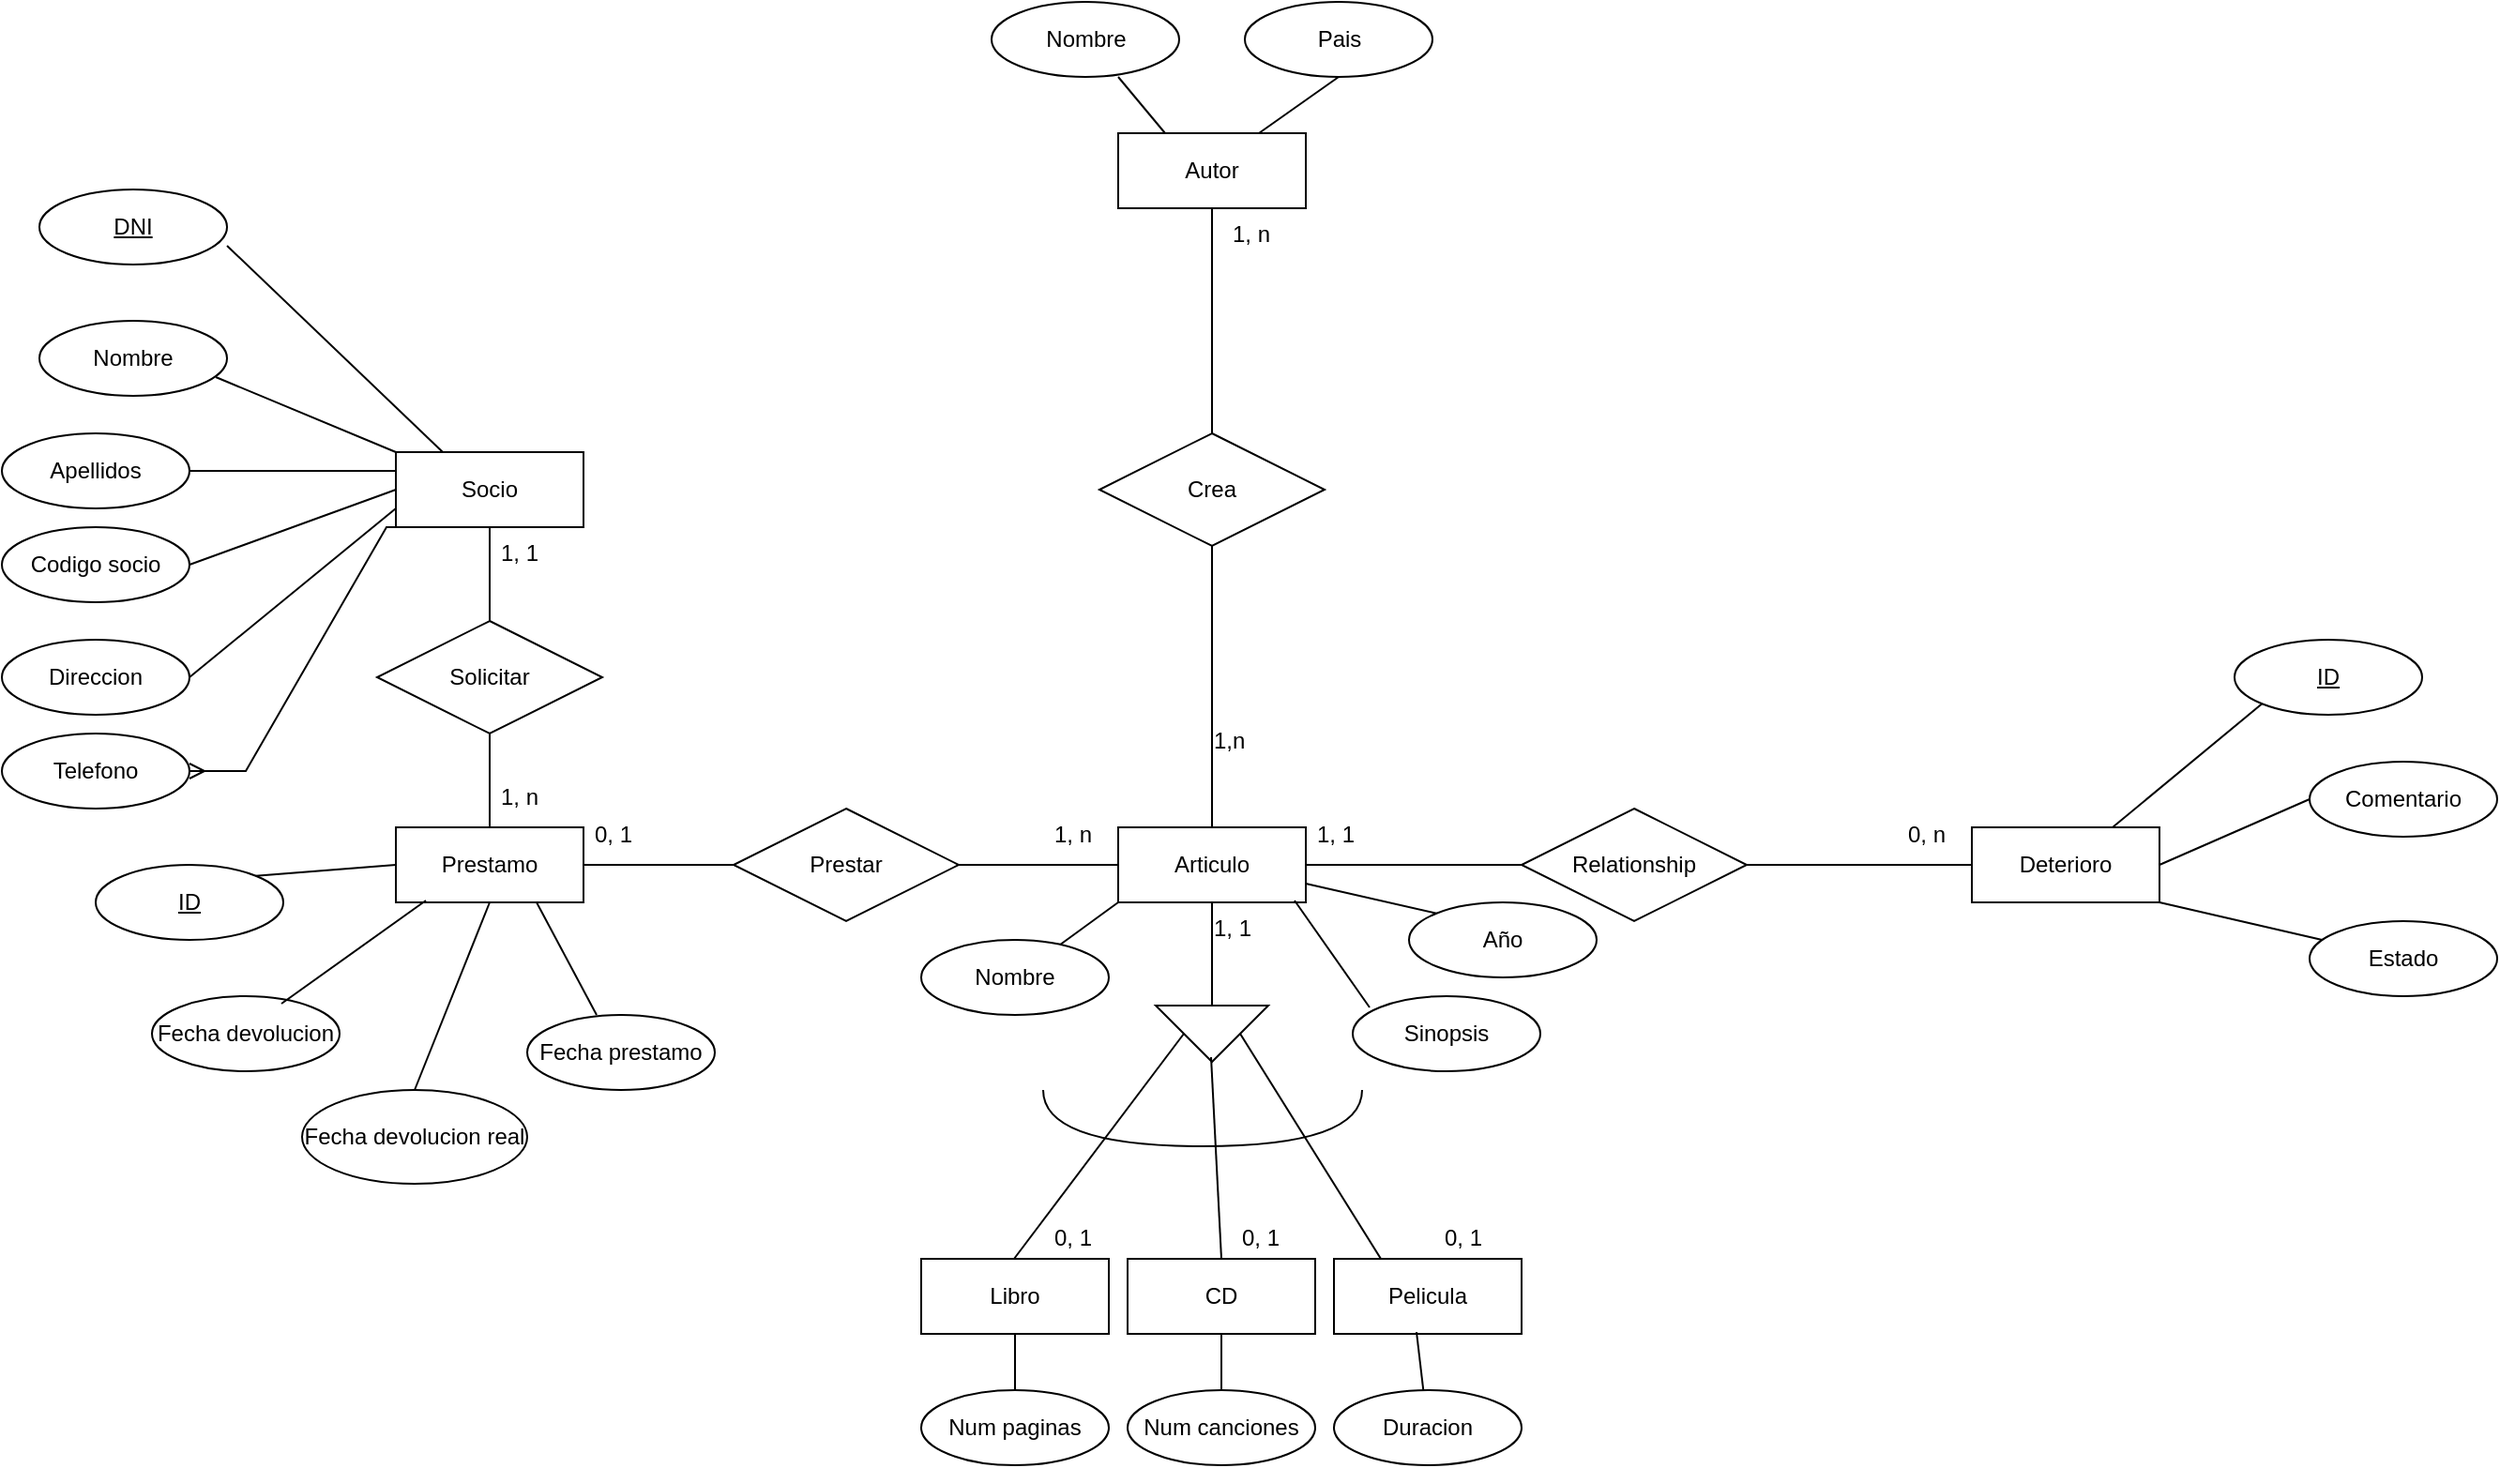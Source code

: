 <mxfile version="22.0.4" type="github">
  <diagram name="Página-1" id="NpFbinLvYvqBeYNdAWcx">
    <mxGraphModel dx="2261" dy="1919" grid="1" gridSize="10" guides="1" tooltips="1" connect="1" arrows="1" fold="1" page="1" pageScale="1" pageWidth="827" pageHeight="1169" math="0" shadow="0">
      <root>
        <mxCell id="0" />
        <mxCell id="1" parent="0" />
        <mxCell id="lTyuXlJloFRDc_WDD8Is-1" value="Socio" style="whiteSpace=wrap;html=1;align=center;" vertex="1" parent="1">
          <mxGeometry x="140" y="180" width="100" height="40" as="geometry" />
        </mxCell>
        <mxCell id="lTyuXlJloFRDc_WDD8Is-2" value="Articulo" style="whiteSpace=wrap;html=1;align=center;" vertex="1" parent="1">
          <mxGeometry x="525" y="380" width="100" height="40" as="geometry" />
        </mxCell>
        <mxCell id="lTyuXlJloFRDc_WDD8Is-3" value="Pelicula" style="whiteSpace=wrap;html=1;align=center;" vertex="1" parent="1">
          <mxGeometry x="640" y="610" width="100" height="40" as="geometry" />
        </mxCell>
        <mxCell id="lTyuXlJloFRDc_WDD8Is-4" value="CD" style="whiteSpace=wrap;html=1;align=center;" vertex="1" parent="1">
          <mxGeometry x="530" y="610" width="100" height="40" as="geometry" />
        </mxCell>
        <mxCell id="lTyuXlJloFRDc_WDD8Is-5" value="Libro" style="whiteSpace=wrap;html=1;align=center;" vertex="1" parent="1">
          <mxGeometry x="420" y="610" width="100" height="40" as="geometry" />
        </mxCell>
        <mxCell id="lTyuXlJloFRDc_WDD8Is-7" value="Año" style="ellipse;whiteSpace=wrap;html=1;align=center;" vertex="1" parent="1">
          <mxGeometry x="680" y="420" width="100" height="40" as="geometry" />
        </mxCell>
        <mxCell id="lTyuXlJloFRDc_WDD8Is-8" value="Sinopsis" style="ellipse;whiteSpace=wrap;html=1;align=center;" vertex="1" parent="1">
          <mxGeometry x="650" y="470" width="100" height="40" as="geometry" />
        </mxCell>
        <mxCell id="lTyuXlJloFRDc_WDD8Is-9" value="Nombre" style="ellipse;whiteSpace=wrap;html=1;align=center;" vertex="1" parent="1">
          <mxGeometry x="420" y="440" width="100" height="40" as="geometry" />
        </mxCell>
        <mxCell id="lTyuXlJloFRDc_WDD8Is-10" value="Autor" style="whiteSpace=wrap;html=1;align=center;" vertex="1" parent="1">
          <mxGeometry x="525" y="10" width="100" height="40" as="geometry" />
        </mxCell>
        <mxCell id="lTyuXlJloFRDc_WDD8Is-11" value="Nombre" style="ellipse;whiteSpace=wrap;html=1;align=center;" vertex="1" parent="1">
          <mxGeometry x="457.5" y="-60" width="100" height="40" as="geometry" />
        </mxCell>
        <mxCell id="lTyuXlJloFRDc_WDD8Is-12" value="Pais" style="ellipse;whiteSpace=wrap;html=1;align=center;" vertex="1" parent="1">
          <mxGeometry x="592.5" y="-60" width="100" height="40" as="geometry" />
        </mxCell>
        <mxCell id="lTyuXlJloFRDc_WDD8Is-13" value="Num paginas" style="ellipse;whiteSpace=wrap;html=1;align=center;" vertex="1" parent="1">
          <mxGeometry x="420" y="680" width="100" height="40" as="geometry" />
        </mxCell>
        <mxCell id="lTyuXlJloFRDc_WDD8Is-14" value="Num canciones" style="ellipse;whiteSpace=wrap;html=1;align=center;" vertex="1" parent="1">
          <mxGeometry x="530" y="680" width="100" height="40" as="geometry" />
        </mxCell>
        <mxCell id="lTyuXlJloFRDc_WDD8Is-15" value="Duracion" style="ellipse;whiteSpace=wrap;html=1;align=center;" vertex="1" parent="1">
          <mxGeometry x="640" y="680" width="100" height="40" as="geometry" />
        </mxCell>
        <mxCell id="lTyuXlJloFRDc_WDD8Is-16" value="Deterioro" style="whiteSpace=wrap;html=1;align=center;" vertex="1" parent="1">
          <mxGeometry x="980" y="380" width="100" height="40" as="geometry" />
        </mxCell>
        <mxCell id="lTyuXlJloFRDc_WDD8Is-17" value="Estado" style="ellipse;whiteSpace=wrap;html=1;align=center;" vertex="1" parent="1">
          <mxGeometry x="1160" y="430" width="100" height="40" as="geometry" />
        </mxCell>
        <mxCell id="lTyuXlJloFRDc_WDD8Is-18" value="Comentario" style="ellipse;whiteSpace=wrap;html=1;align=center;" vertex="1" parent="1">
          <mxGeometry x="1160" y="345" width="100" height="40" as="geometry" />
        </mxCell>
        <mxCell id="lTyuXlJloFRDc_WDD8Is-19" value="Prestamo" style="whiteSpace=wrap;html=1;align=center;" vertex="1" parent="1">
          <mxGeometry x="140" y="380" width="100" height="40" as="geometry" />
        </mxCell>
        <mxCell id="lTyuXlJloFRDc_WDD8Is-20" value="Fecha prestamo" style="ellipse;whiteSpace=wrap;html=1;align=center;" vertex="1" parent="1">
          <mxGeometry x="210" y="480" width="100" height="40" as="geometry" />
        </mxCell>
        <mxCell id="lTyuXlJloFRDc_WDD8Is-21" value="Fecha devolucion" style="ellipse;whiteSpace=wrap;html=1;align=center;" vertex="1" parent="1">
          <mxGeometry x="10" y="470" width="100" height="40" as="geometry" />
        </mxCell>
        <mxCell id="lTyuXlJloFRDc_WDD8Is-22" value="Fecha devolucion real" style="ellipse;whiteSpace=wrap;html=1;align=center;" vertex="1" parent="1">
          <mxGeometry x="90" y="520" width="120" height="50" as="geometry" />
        </mxCell>
        <mxCell id="lTyuXlJloFRDc_WDD8Is-23" value="Nombre" style="ellipse;whiteSpace=wrap;html=1;align=center;" vertex="1" parent="1">
          <mxGeometry x="-50" y="110" width="100" height="40" as="geometry" />
        </mxCell>
        <mxCell id="lTyuXlJloFRDc_WDD8Is-24" value="DNI" style="ellipse;whiteSpace=wrap;html=1;align=center;fontStyle=4;" vertex="1" parent="1">
          <mxGeometry x="-50" y="40" width="100" height="40" as="geometry" />
        </mxCell>
        <mxCell id="lTyuXlJloFRDc_WDD8Is-25" value="Apellidos" style="ellipse;whiteSpace=wrap;html=1;align=center;" vertex="1" parent="1">
          <mxGeometry x="-70" y="170" width="100" height="40" as="geometry" />
        </mxCell>
        <mxCell id="lTyuXlJloFRDc_WDD8Is-27" value="Codigo socio" style="ellipse;whiteSpace=wrap;html=1;align=center;" vertex="1" parent="1">
          <mxGeometry x="-70" y="220" width="100" height="40" as="geometry" />
        </mxCell>
        <mxCell id="lTyuXlJloFRDc_WDD8Is-28" value="Direccion" style="ellipse;whiteSpace=wrap;html=1;align=center;" vertex="1" parent="1">
          <mxGeometry x="-70" y="280" width="100" height="40" as="geometry" />
        </mxCell>
        <mxCell id="lTyuXlJloFRDc_WDD8Is-30" value="Telefono" style="ellipse;whiteSpace=wrap;html=1;align=center;" vertex="1" parent="1">
          <mxGeometry x="-70" y="330" width="100" height="40" as="geometry" />
        </mxCell>
        <mxCell id="lTyuXlJloFRDc_WDD8Is-35" value="" style="edgeStyle=entityRelationEdgeStyle;fontSize=12;html=1;endArrow=ERmany;rounded=0;entryX=1;entryY=0.5;entryDx=0;entryDy=0;exitX=0.25;exitY=1;exitDx=0;exitDy=0;" edge="1" parent="1" source="lTyuXlJloFRDc_WDD8Is-1" target="lTyuXlJloFRDc_WDD8Is-30">
          <mxGeometry width="100" height="100" relative="1" as="geometry">
            <mxPoint x="380" y="380" as="sourcePoint" />
            <mxPoint x="480" y="280" as="targetPoint" />
          </mxGeometry>
        </mxCell>
        <mxCell id="lTyuXlJloFRDc_WDD8Is-36" value="" style="endArrow=none;html=1;rounded=0;exitX=1;exitY=0.5;exitDx=0;exitDy=0;entryX=0;entryY=0.75;entryDx=0;entryDy=0;" edge="1" parent="1" source="lTyuXlJloFRDc_WDD8Is-28" target="lTyuXlJloFRDc_WDD8Is-1">
          <mxGeometry relative="1" as="geometry">
            <mxPoint x="350" y="330" as="sourcePoint" />
            <mxPoint x="510" y="330" as="targetPoint" />
          </mxGeometry>
        </mxCell>
        <mxCell id="lTyuXlJloFRDc_WDD8Is-37" value="" style="endArrow=none;html=1;rounded=0;exitX=1;exitY=0.5;exitDx=0;exitDy=0;entryX=0;entryY=0.5;entryDx=0;entryDy=0;" edge="1" parent="1" source="lTyuXlJloFRDc_WDD8Is-27" target="lTyuXlJloFRDc_WDD8Is-1">
          <mxGeometry relative="1" as="geometry">
            <mxPoint x="40" y="310" as="sourcePoint" />
            <mxPoint x="150" y="220" as="targetPoint" />
          </mxGeometry>
        </mxCell>
        <mxCell id="lTyuXlJloFRDc_WDD8Is-38" value="" style="endArrow=none;html=1;rounded=0;exitX=1;exitY=0.5;exitDx=0;exitDy=0;entryX=0;entryY=0.25;entryDx=0;entryDy=0;" edge="1" parent="1" source="lTyuXlJloFRDc_WDD8Is-25" target="lTyuXlJloFRDc_WDD8Is-1">
          <mxGeometry relative="1" as="geometry">
            <mxPoint x="40" y="250" as="sourcePoint" />
            <mxPoint x="150" y="210" as="targetPoint" />
          </mxGeometry>
        </mxCell>
        <mxCell id="lTyuXlJloFRDc_WDD8Is-39" value="" style="endArrow=none;html=1;rounded=0;exitX=0.94;exitY=0.75;exitDx=0;exitDy=0;exitPerimeter=0;" edge="1" parent="1" source="lTyuXlJloFRDc_WDD8Is-23">
          <mxGeometry relative="1" as="geometry">
            <mxPoint x="40" y="200" as="sourcePoint" />
            <mxPoint x="140" y="180" as="targetPoint" />
          </mxGeometry>
        </mxCell>
        <mxCell id="lTyuXlJloFRDc_WDD8Is-40" value="" style="endArrow=none;html=1;rounded=0;exitX=1;exitY=0.75;exitDx=0;exitDy=0;entryX=0.25;entryY=0;entryDx=0;entryDy=0;exitPerimeter=0;" edge="1" parent="1" source="lTyuXlJloFRDc_WDD8Is-24" target="lTyuXlJloFRDc_WDD8Is-1">
          <mxGeometry relative="1" as="geometry">
            <mxPoint x="54" y="150" as="sourcePoint" />
            <mxPoint x="159" y="193" as="targetPoint" />
          </mxGeometry>
        </mxCell>
        <mxCell id="lTyuXlJloFRDc_WDD8Is-42" value="Crea" style="shape=rhombus;perimeter=rhombusPerimeter;whiteSpace=wrap;html=1;align=center;" vertex="1" parent="1">
          <mxGeometry x="515" y="170" width="120" height="60" as="geometry" />
        </mxCell>
        <mxCell id="lTyuXlJloFRDc_WDD8Is-43" value="" style="endArrow=none;html=1;rounded=0;exitX=0.5;exitY=1;exitDx=0;exitDy=0;entryX=0.5;entryY=0;entryDx=0;entryDy=0;" edge="1" parent="1" source="lTyuXlJloFRDc_WDD8Is-10" target="lTyuXlJloFRDc_WDD8Is-42">
          <mxGeometry relative="1" as="geometry">
            <mxPoint x="400" y="230" as="sourcePoint" />
            <mxPoint x="560" y="230" as="targetPoint" />
          </mxGeometry>
        </mxCell>
        <mxCell id="lTyuXlJloFRDc_WDD8Is-44" value="" style="endArrow=none;html=1;rounded=0;exitX=0.5;exitY=0;exitDx=0;exitDy=0;entryX=0.5;entryY=1;entryDx=0;entryDy=0;" edge="1" parent="1" source="lTyuXlJloFRDc_WDD8Is-2" target="lTyuXlJloFRDc_WDD8Is-42">
          <mxGeometry relative="1" as="geometry">
            <mxPoint x="400" y="230" as="sourcePoint" />
            <mxPoint x="560" y="230" as="targetPoint" />
          </mxGeometry>
        </mxCell>
        <mxCell id="lTyuXlJloFRDc_WDD8Is-45" value="1,n&amp;nbsp;" style="text;strokeColor=none;fillColor=none;spacingLeft=4;spacingRight=4;overflow=hidden;rotatable=0;points=[[0,0.5],[1,0.5]];portConstraint=eastwest;fontSize=12;whiteSpace=wrap;html=1;" vertex="1" parent="1">
          <mxGeometry x="570" y="320" width="40" height="30" as="geometry" />
        </mxCell>
        <mxCell id="lTyuXlJloFRDc_WDD8Is-46" value="1, n" style="text;strokeColor=none;fillColor=none;spacingLeft=4;spacingRight=4;overflow=hidden;rotatable=0;points=[[0,0.5],[1,0.5]];portConstraint=eastwest;fontSize=12;whiteSpace=wrap;html=1;" vertex="1" parent="1">
          <mxGeometry x="580" y="50" width="40" height="30" as="geometry" />
        </mxCell>
        <mxCell id="lTyuXlJloFRDc_WDD8Is-47" value="Solicitar" style="shape=rhombus;perimeter=rhombusPerimeter;whiteSpace=wrap;html=1;align=center;" vertex="1" parent="1">
          <mxGeometry x="130" y="270" width="120" height="60" as="geometry" />
        </mxCell>
        <mxCell id="lTyuXlJloFRDc_WDD8Is-48" value="" style="endArrow=none;html=1;rounded=0;exitX=0.5;exitY=0;exitDx=0;exitDy=0;" edge="1" parent="1" source="lTyuXlJloFRDc_WDD8Is-47" target="lTyuXlJloFRDc_WDD8Is-1">
          <mxGeometry relative="1" as="geometry">
            <mxPoint x="400" y="230" as="sourcePoint" />
            <mxPoint x="560" y="230" as="targetPoint" />
          </mxGeometry>
        </mxCell>
        <mxCell id="lTyuXlJloFRDc_WDD8Is-49" value="" style="endArrow=none;html=1;rounded=0;exitX=0.5;exitY=0;exitDx=0;exitDy=0;entryX=0.5;entryY=1;entryDx=0;entryDy=0;" edge="1" parent="1" source="lTyuXlJloFRDc_WDD8Is-19" target="lTyuXlJloFRDc_WDD8Is-47">
          <mxGeometry relative="1" as="geometry">
            <mxPoint x="400" y="230" as="sourcePoint" />
            <mxPoint x="560" y="230" as="targetPoint" />
          </mxGeometry>
        </mxCell>
        <mxCell id="lTyuXlJloFRDc_WDD8Is-50" value="1, n" style="text;strokeColor=none;fillColor=none;spacingLeft=4;spacingRight=4;overflow=hidden;rotatable=0;points=[[0,0.5],[1,0.5]];portConstraint=eastwest;fontSize=12;whiteSpace=wrap;html=1;" vertex="1" parent="1">
          <mxGeometry x="190" y="350" width="40" height="30" as="geometry" />
        </mxCell>
        <mxCell id="lTyuXlJloFRDc_WDD8Is-51" value="1, 1" style="text;strokeColor=none;fillColor=none;spacingLeft=4;spacingRight=4;overflow=hidden;rotatable=0;points=[[0,0.5],[1,0.5]];portConstraint=eastwest;fontSize=12;whiteSpace=wrap;html=1;" vertex="1" parent="1">
          <mxGeometry x="190" y="220" width="40" height="30" as="geometry" />
        </mxCell>
        <mxCell id="lTyuXlJloFRDc_WDD8Is-52" value="Prestar" style="shape=rhombus;perimeter=rhombusPerimeter;whiteSpace=wrap;html=1;align=center;" vertex="1" parent="1">
          <mxGeometry x="320" y="370" width="120" height="60" as="geometry" />
        </mxCell>
        <mxCell id="lTyuXlJloFRDc_WDD8Is-53" value="" style="endArrow=none;html=1;rounded=0;exitX=1;exitY=0.5;exitDx=0;exitDy=0;entryX=0;entryY=0.5;entryDx=0;entryDy=0;" edge="1" parent="1" source="lTyuXlJloFRDc_WDD8Is-19" target="lTyuXlJloFRDc_WDD8Is-52">
          <mxGeometry relative="1" as="geometry">
            <mxPoint x="400" y="330" as="sourcePoint" />
            <mxPoint x="560" y="330" as="targetPoint" />
          </mxGeometry>
        </mxCell>
        <mxCell id="lTyuXlJloFRDc_WDD8Is-54" value="" style="endArrow=none;html=1;rounded=0;exitX=1;exitY=0.5;exitDx=0;exitDy=0;entryX=0;entryY=0.5;entryDx=0;entryDy=0;" edge="1" parent="1" source="lTyuXlJloFRDc_WDD8Is-52" target="lTyuXlJloFRDc_WDD8Is-2">
          <mxGeometry relative="1" as="geometry">
            <mxPoint x="400" y="330" as="sourcePoint" />
            <mxPoint x="560" y="330" as="targetPoint" />
          </mxGeometry>
        </mxCell>
        <mxCell id="lTyuXlJloFRDc_WDD8Is-55" value="1, n" style="text;strokeColor=none;fillColor=none;spacingLeft=4;spacingRight=4;overflow=hidden;rotatable=0;points=[[0,0.5],[1,0.5]];portConstraint=eastwest;fontSize=12;whiteSpace=wrap;html=1;" vertex="1" parent="1">
          <mxGeometry x="485" y="370" width="40" height="30" as="geometry" />
        </mxCell>
        <mxCell id="lTyuXlJloFRDc_WDD8Is-56" value="0, 1" style="text;strokeColor=none;fillColor=none;spacingLeft=4;spacingRight=4;overflow=hidden;rotatable=0;points=[[0,0.5],[1,0.5]];portConstraint=eastwest;fontSize=12;whiteSpace=wrap;html=1;" vertex="1" parent="1">
          <mxGeometry x="240" y="370" width="40" height="30" as="geometry" />
        </mxCell>
        <mxCell id="lTyuXlJloFRDc_WDD8Is-57" value="ID" style="ellipse;whiteSpace=wrap;html=1;align=center;fontStyle=4;" vertex="1" parent="1">
          <mxGeometry x="-20" y="400" width="100" height="40" as="geometry" />
        </mxCell>
        <mxCell id="lTyuXlJloFRDc_WDD8Is-58" value="" style="endArrow=none;html=1;rounded=0;exitX=1;exitY=0;exitDx=0;exitDy=0;entryX=0;entryY=0.5;entryDx=0;entryDy=0;" edge="1" parent="1" source="lTyuXlJloFRDc_WDD8Is-57" target="lTyuXlJloFRDc_WDD8Is-19">
          <mxGeometry relative="1" as="geometry">
            <mxPoint x="400" y="430" as="sourcePoint" />
            <mxPoint x="560" y="430" as="targetPoint" />
          </mxGeometry>
        </mxCell>
        <mxCell id="lTyuXlJloFRDc_WDD8Is-60" value="Relationship" style="shape=rhombus;perimeter=rhombusPerimeter;whiteSpace=wrap;html=1;align=center;" vertex="1" parent="1">
          <mxGeometry x="740" y="370" width="120" height="60" as="geometry" />
        </mxCell>
        <mxCell id="lTyuXlJloFRDc_WDD8Is-63" value="" style="endArrow=none;html=1;rounded=0;exitX=1;exitY=0.5;exitDx=0;exitDy=0;entryX=0;entryY=0.5;entryDx=0;entryDy=0;" edge="1" parent="1" source="lTyuXlJloFRDc_WDD8Is-2" target="lTyuXlJloFRDc_WDD8Is-60">
          <mxGeometry relative="1" as="geometry">
            <mxPoint x="400" y="430" as="sourcePoint" />
            <mxPoint x="560" y="430" as="targetPoint" />
          </mxGeometry>
        </mxCell>
        <mxCell id="lTyuXlJloFRDc_WDD8Is-64" value="" style="endArrow=none;html=1;rounded=0;exitX=1;exitY=0.5;exitDx=0;exitDy=0;entryX=0;entryY=0.5;entryDx=0;entryDy=0;" edge="1" parent="1" source="lTyuXlJloFRDc_WDD8Is-60">
          <mxGeometry relative="1" as="geometry">
            <mxPoint x="865" y="400" as="sourcePoint" />
            <mxPoint x="980" y="400" as="targetPoint" />
          </mxGeometry>
        </mxCell>
        <mxCell id="lTyuXlJloFRDc_WDD8Is-66" value="0, n" style="text;strokeColor=none;fillColor=none;spacingLeft=4;spacingRight=4;overflow=hidden;rotatable=0;points=[[0,0.5],[1,0.5]];portConstraint=eastwest;fontSize=12;whiteSpace=wrap;html=1;" vertex="1" parent="1">
          <mxGeometry x="940" y="370" width="40" height="30" as="geometry" />
        </mxCell>
        <mxCell id="lTyuXlJloFRDc_WDD8Is-67" value="ID" style="ellipse;whiteSpace=wrap;html=1;align=center;fontStyle=4;" vertex="1" parent="1">
          <mxGeometry x="1120" y="280" width="100" height="40" as="geometry" />
        </mxCell>
        <mxCell id="lTyuXlJloFRDc_WDD8Is-68" value="" style="endArrow=none;html=1;rounded=0;exitX=0.75;exitY=0;exitDx=0;exitDy=0;entryX=0;entryY=1;entryDx=0;entryDy=0;" edge="1" parent="1" source="lTyuXlJloFRDc_WDD8Is-16" target="lTyuXlJloFRDc_WDD8Is-67">
          <mxGeometry relative="1" as="geometry">
            <mxPoint x="970" y="430" as="sourcePoint" />
            <mxPoint x="1130" y="430" as="targetPoint" />
          </mxGeometry>
        </mxCell>
        <mxCell id="lTyuXlJloFRDc_WDD8Is-69" value="" style="endArrow=none;html=1;rounded=0;exitX=1;exitY=0.5;exitDx=0;exitDy=0;entryX=0;entryY=0.5;entryDx=0;entryDy=0;" edge="1" parent="1" source="lTyuXlJloFRDc_WDD8Is-16" target="lTyuXlJloFRDc_WDD8Is-18">
          <mxGeometry relative="1" as="geometry">
            <mxPoint x="970" y="430" as="sourcePoint" />
            <mxPoint x="1130" y="430" as="targetPoint" />
          </mxGeometry>
        </mxCell>
        <mxCell id="lTyuXlJloFRDc_WDD8Is-70" value="" style="endArrow=none;html=1;rounded=0;exitX=1;exitY=1;exitDx=0;exitDy=0;" edge="1" parent="1" source="lTyuXlJloFRDc_WDD8Is-16" target="lTyuXlJloFRDc_WDD8Is-17">
          <mxGeometry relative="1" as="geometry">
            <mxPoint x="970" y="430" as="sourcePoint" />
            <mxPoint x="1130" y="430" as="targetPoint" />
          </mxGeometry>
        </mxCell>
        <mxCell id="lTyuXlJloFRDc_WDD8Is-71" value="1, 1" style="text;strokeColor=none;fillColor=none;spacingLeft=4;spacingRight=4;overflow=hidden;rotatable=0;points=[[0,0.5],[1,0.5]];portConstraint=eastwest;fontSize=12;whiteSpace=wrap;html=1;" vertex="1" parent="1">
          <mxGeometry x="625" y="370" width="40" height="30" as="geometry" />
        </mxCell>
        <mxCell id="lTyuXlJloFRDc_WDD8Is-72" value="" style="endArrow=none;html=1;rounded=0;exitX=0.69;exitY=0.1;exitDx=0;exitDy=0;exitPerimeter=0;entryX=0.16;entryY=0.975;entryDx=0;entryDy=0;entryPerimeter=0;" edge="1" parent="1" source="lTyuXlJloFRDc_WDD8Is-21" target="lTyuXlJloFRDc_WDD8Is-19">
          <mxGeometry relative="1" as="geometry">
            <mxPoint x="420" y="380" as="sourcePoint" />
            <mxPoint x="580" y="380" as="targetPoint" />
          </mxGeometry>
        </mxCell>
        <mxCell id="lTyuXlJloFRDc_WDD8Is-73" value="" style="endArrow=none;html=1;rounded=0;exitX=0.5;exitY=0;exitDx=0;exitDy=0;entryX=0.5;entryY=1;entryDx=0;entryDy=0;" edge="1" parent="1" source="lTyuXlJloFRDc_WDD8Is-22" target="lTyuXlJloFRDc_WDD8Is-19">
          <mxGeometry relative="1" as="geometry">
            <mxPoint x="420" y="380" as="sourcePoint" />
            <mxPoint x="580" y="380" as="targetPoint" />
          </mxGeometry>
        </mxCell>
        <mxCell id="lTyuXlJloFRDc_WDD8Is-74" value="" style="endArrow=none;html=1;rounded=0;exitX=0.37;exitY=0;exitDx=0;exitDy=0;exitPerimeter=0;entryX=0.75;entryY=1;entryDx=0;entryDy=0;" edge="1" parent="1" source="lTyuXlJloFRDc_WDD8Is-20" target="lTyuXlJloFRDc_WDD8Is-19">
          <mxGeometry relative="1" as="geometry">
            <mxPoint x="420" y="380" as="sourcePoint" />
            <mxPoint x="580" y="380" as="targetPoint" />
          </mxGeometry>
        </mxCell>
        <mxCell id="lTyuXlJloFRDc_WDD8Is-75" value="" style="endArrow=none;html=1;rounded=0;entryX=0;entryY=0;entryDx=0;entryDy=0;exitX=1;exitY=0.75;exitDx=0;exitDy=0;" edge="1" parent="1" source="lTyuXlJloFRDc_WDD8Is-2" target="lTyuXlJloFRDc_WDD8Is-7">
          <mxGeometry relative="1" as="geometry">
            <mxPoint x="630" y="410" as="sourcePoint" />
            <mxPoint x="650" y="410" as="targetPoint" />
          </mxGeometry>
        </mxCell>
        <mxCell id="lTyuXlJloFRDc_WDD8Is-76" value="" style="triangle;whiteSpace=wrap;html=1;rotation=90;" vertex="1" parent="1">
          <mxGeometry x="560" y="460" width="30" height="60" as="geometry" />
        </mxCell>
        <mxCell id="lTyuXlJloFRDc_WDD8Is-78" value="" style="endArrow=none;html=1;rounded=0;strokeColor=default;edgeStyle=orthogonalEdgeStyle;curved=1;strokeWidth=1;" edge="1" parent="1">
          <mxGeometry width="50" height="50" relative="1" as="geometry">
            <mxPoint x="485" y="520" as="sourcePoint" />
            <mxPoint x="655" y="520" as="targetPoint" />
            <Array as="points">
              <mxPoint x="485" y="550" />
              <mxPoint x="655" y="550" />
            </Array>
          </mxGeometry>
        </mxCell>
        <mxCell id="lTyuXlJloFRDc_WDD8Is-79" value="" style="endArrow=none;html=1;rounded=0;exitX=0;exitY=0.5;exitDx=0;exitDy=0;entryX=0.5;entryY=1;entryDx=0;entryDy=0;" edge="1" parent="1" source="lTyuXlJloFRDc_WDD8Is-76" target="lTyuXlJloFRDc_WDD8Is-2">
          <mxGeometry width="50" height="50" relative="1" as="geometry">
            <mxPoint x="550" y="430" as="sourcePoint" />
            <mxPoint x="600" y="380" as="targetPoint" />
          </mxGeometry>
        </mxCell>
        <mxCell id="lTyuXlJloFRDc_WDD8Is-80" value="" style="endArrow=none;html=1;rounded=0;exitX=0;exitY=0.5;exitDx=0;exitDy=0;entryX=0.5;entryY=1;entryDx=0;entryDy=0;" edge="1" parent="1" target="lTyuXlJloFRDc_WDD8Is-76">
          <mxGeometry width="50" height="50" relative="1" as="geometry">
            <mxPoint x="469.5" y="610" as="sourcePoint" />
            <mxPoint x="469.5" y="555" as="targetPoint" />
          </mxGeometry>
        </mxCell>
        <mxCell id="lTyuXlJloFRDc_WDD8Is-81" value="" style="endArrow=none;html=1;rounded=0;exitX=0.5;exitY=0;exitDx=0;exitDy=0;entryX=0.5;entryY=1;entryDx=0;entryDy=0;" edge="1" parent="1" source="lTyuXlJloFRDc_WDD8Is-4">
          <mxGeometry width="50" height="50" relative="1" as="geometry">
            <mxPoint x="574.5" y="557.5" as="sourcePoint" />
            <mxPoint x="574.5" y="502.5" as="targetPoint" />
          </mxGeometry>
        </mxCell>
        <mxCell id="lTyuXlJloFRDc_WDD8Is-82" value="" style="endArrow=none;html=1;rounded=0;exitX=0.25;exitY=0;exitDx=0;exitDy=0;entryX=0.5;entryY=0;entryDx=0;entryDy=0;" edge="1" parent="1" source="lTyuXlJloFRDc_WDD8Is-3" target="lTyuXlJloFRDc_WDD8Is-76">
          <mxGeometry width="50" height="50" relative="1" as="geometry">
            <mxPoint x="605" y="505" as="sourcePoint" />
            <mxPoint x="605" y="450" as="targetPoint" />
          </mxGeometry>
        </mxCell>
        <mxCell id="lTyuXlJloFRDc_WDD8Is-83" value="" style="endArrow=none;html=1;rounded=0;entryX=0.09;entryY=0.15;entryDx=0;entryDy=0;exitX=0.94;exitY=0.975;exitDx=0;exitDy=0;exitPerimeter=0;entryPerimeter=0;" edge="1" parent="1" source="lTyuXlJloFRDc_WDD8Is-2" target="lTyuXlJloFRDc_WDD8Is-8">
          <mxGeometry relative="1" as="geometry">
            <mxPoint x="635" y="420" as="sourcePoint" />
            <mxPoint x="695" y="426" as="targetPoint" />
          </mxGeometry>
        </mxCell>
        <mxCell id="lTyuXlJloFRDc_WDD8Is-84" value="" style="endArrow=none;html=1;rounded=0;entryX=0;entryY=1;entryDx=0;entryDy=0;" edge="1" parent="1" source="lTyuXlJloFRDc_WDD8Is-9" target="lTyuXlJloFRDc_WDD8Is-2">
          <mxGeometry width="50" height="50" relative="1" as="geometry">
            <mxPoint x="550" y="430" as="sourcePoint" />
            <mxPoint x="600" y="380" as="targetPoint" />
          </mxGeometry>
        </mxCell>
        <mxCell id="lTyuXlJloFRDc_WDD8Is-85" value="" style="endArrow=none;html=1;rounded=0;exitX=0.5;exitY=0;exitDx=0;exitDy=0;entryX=0.5;entryY=1;entryDx=0;entryDy=0;" edge="1" parent="1" source="lTyuXlJloFRDc_WDD8Is-13" target="lTyuXlJloFRDc_WDD8Is-5">
          <mxGeometry width="50" height="50" relative="1" as="geometry">
            <mxPoint x="550" y="430" as="sourcePoint" />
            <mxPoint x="600" y="380" as="targetPoint" />
          </mxGeometry>
        </mxCell>
        <mxCell id="lTyuXlJloFRDc_WDD8Is-86" value="" style="endArrow=none;html=1;rounded=0;exitX=0.5;exitY=0;exitDx=0;exitDy=0;entryX=0.5;entryY=1;entryDx=0;entryDy=0;" edge="1" parent="1" source="lTyuXlJloFRDc_WDD8Is-14" target="lTyuXlJloFRDc_WDD8Is-4">
          <mxGeometry width="50" height="50" relative="1" as="geometry">
            <mxPoint x="550" y="430" as="sourcePoint" />
            <mxPoint x="600" y="380" as="targetPoint" />
          </mxGeometry>
        </mxCell>
        <mxCell id="lTyuXlJloFRDc_WDD8Is-87" value="" style="endArrow=none;html=1;rounded=0;entryX=0.44;entryY=0.975;entryDx=0;entryDy=0;entryPerimeter=0;" edge="1" parent="1" source="lTyuXlJloFRDc_WDD8Is-15" target="lTyuXlJloFRDc_WDD8Is-3">
          <mxGeometry width="50" height="50" relative="1" as="geometry">
            <mxPoint x="590" y="690" as="sourcePoint" />
            <mxPoint x="590" y="660" as="targetPoint" />
          </mxGeometry>
        </mxCell>
        <mxCell id="lTyuXlJloFRDc_WDD8Is-89" value="0, 1" style="text;strokeColor=none;fillColor=none;spacingLeft=4;spacingRight=4;overflow=hidden;rotatable=0;points=[[0,0.5],[1,0.5]];portConstraint=eastwest;fontSize=12;whiteSpace=wrap;html=1;" vertex="1" parent="1">
          <mxGeometry x="585" y="585" width="40" height="30" as="geometry" />
        </mxCell>
        <mxCell id="lTyuXlJloFRDc_WDD8Is-90" value="0, 1" style="text;strokeColor=none;fillColor=none;spacingLeft=4;spacingRight=4;overflow=hidden;rotatable=0;points=[[0,0.5],[1,0.5]];portConstraint=eastwest;fontSize=12;whiteSpace=wrap;html=1;" vertex="1" parent="1">
          <mxGeometry x="485" y="585" width="40" height="30" as="geometry" />
        </mxCell>
        <mxCell id="lTyuXlJloFRDc_WDD8Is-91" value="0, 1" style="text;strokeColor=none;fillColor=none;spacingLeft=4;spacingRight=4;overflow=hidden;rotatable=0;points=[[0,0.5],[1,0.5]];portConstraint=eastwest;fontSize=12;whiteSpace=wrap;html=1;" vertex="1" parent="1">
          <mxGeometry x="692.5" y="585" width="40" height="30" as="geometry" />
        </mxCell>
        <mxCell id="lTyuXlJloFRDc_WDD8Is-92" value="1, 1" style="text;strokeColor=none;fillColor=none;spacingLeft=4;spacingRight=4;overflow=hidden;rotatable=0;points=[[0,0.5],[1,0.5]];portConstraint=eastwest;fontSize=12;whiteSpace=wrap;html=1;" vertex="1" parent="1">
          <mxGeometry x="570" y="420" width="40" height="30" as="geometry" />
        </mxCell>
        <mxCell id="lTyuXlJloFRDc_WDD8Is-93" value="" style="endArrow=none;html=1;rounded=0;exitX=0.675;exitY=1;exitDx=0;exitDy=0;exitPerimeter=0;entryX=0.25;entryY=0;entryDx=0;entryDy=0;" edge="1" parent="1" source="lTyuXlJloFRDc_WDD8Is-11" target="lTyuXlJloFRDc_WDD8Is-10">
          <mxGeometry relative="1" as="geometry">
            <mxPoint x="490" y="310" as="sourcePoint" />
            <mxPoint x="650" y="310" as="targetPoint" />
          </mxGeometry>
        </mxCell>
        <mxCell id="lTyuXlJloFRDc_WDD8Is-94" value="" style="endArrow=none;html=1;rounded=0;entryX=0.5;entryY=1;entryDx=0;entryDy=0;exitX=0.75;exitY=0;exitDx=0;exitDy=0;" edge="1" parent="1" source="lTyuXlJloFRDc_WDD8Is-10" target="lTyuXlJloFRDc_WDD8Is-12">
          <mxGeometry relative="1" as="geometry">
            <mxPoint x="490" y="310" as="sourcePoint" />
            <mxPoint x="650" y="310" as="targetPoint" />
          </mxGeometry>
        </mxCell>
      </root>
    </mxGraphModel>
  </diagram>
</mxfile>
